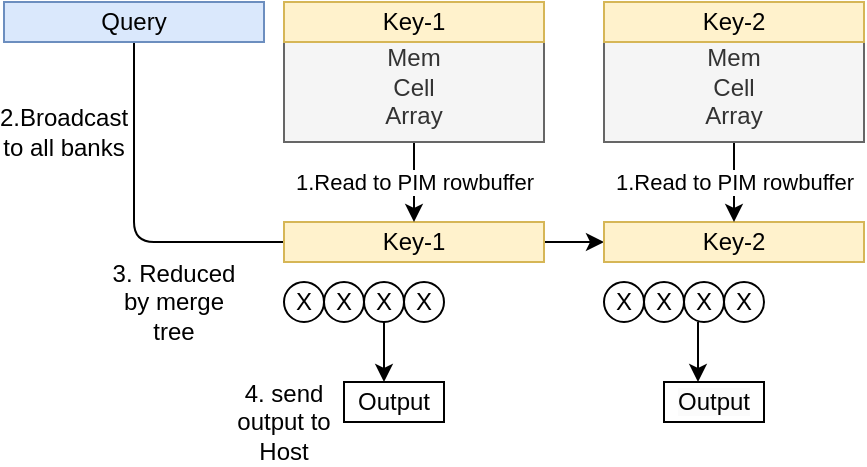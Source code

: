 <mxfile>
    <diagram id="_O2AHdr2kdpM2iwtW_CD" name="第 1 页">
        <mxGraphModel dx="760" dy="501" grid="1" gridSize="10" guides="1" tooltips="1" connect="1" arrows="1" fold="1" page="1" pageScale="1" pageWidth="827" pageHeight="1169" math="0" shadow="0">
            <root>
                <mxCell id="0"/>
                <mxCell id="1" parent="0"/>
                <mxCell id="40" style="edgeStyle=orthogonalEdgeStyle;html=1;exitX=0.5;exitY=1;exitDx=0;exitDy=0;entryX=0;entryY=0.5;entryDx=0;entryDy=0;" edge="1" parent="1" source="2" target="35">
                    <mxGeometry relative="1" as="geometry"/>
                </mxCell>
                <mxCell id="2" value="Query" style="rounded=0;whiteSpace=wrap;html=1;fillColor=#dae8fc;strokeColor=#6c8ebf;" parent="1" vertex="1">
                    <mxGeometry x="90" y="50" width="130" height="20" as="geometry"/>
                </mxCell>
                <mxCell id="3" value="Key-1" style="rounded=0;whiteSpace=wrap;html=1;fillColor=#fff2cc;strokeColor=#d6b656;" parent="1" vertex="1">
                    <mxGeometry x="230" y="160" width="130" height="20" as="geometry"/>
                </mxCell>
                <mxCell id="34" value="1.Read to PIM rowbuffer" style="edgeStyle=none;html=1;exitX=0.5;exitY=1;exitDx=0;exitDy=0;entryX=0.5;entryY=0;entryDx=0;entryDy=0;" edge="1" parent="1" source="32" target="3">
                    <mxGeometry relative="1" as="geometry"/>
                </mxCell>
                <mxCell id="32" value="&lt;br&gt;Mem&lt;br&gt;Cell&lt;br&gt;Array" style="rounded=0;whiteSpace=wrap;html=1;fillColor=#f5f5f5;fontColor=#333333;strokeColor=#666666;" vertex="1" parent="1">
                    <mxGeometry x="230" y="50" width="130" height="70" as="geometry"/>
                </mxCell>
                <mxCell id="33" value="Key-1" style="rounded=0;whiteSpace=wrap;html=1;fillColor=#fff2cc;strokeColor=#d6b656;" vertex="1" parent="1">
                    <mxGeometry x="230" y="50" width="130" height="20" as="geometry"/>
                </mxCell>
                <mxCell id="35" value="Key-2" style="rounded=0;whiteSpace=wrap;html=1;fillColor=#fff2cc;strokeColor=#d6b656;" vertex="1" parent="1">
                    <mxGeometry x="390" y="160" width="130" height="20" as="geometry"/>
                </mxCell>
                <mxCell id="36" value="1.Read to PIM rowbuffer" style="edgeStyle=none;html=1;exitX=0.5;exitY=1;exitDx=0;exitDy=0;entryX=0.5;entryY=0;entryDx=0;entryDy=0;" edge="1" parent="1" source="37" target="35">
                    <mxGeometry relative="1" as="geometry"/>
                </mxCell>
                <mxCell id="37" value="&lt;br&gt;Mem&lt;br&gt;Cell&lt;br&gt;Array" style="rounded=0;whiteSpace=wrap;html=1;fillColor=#f5f5f5;fontColor=#333333;strokeColor=#666666;" vertex="1" parent="1">
                    <mxGeometry x="390" y="50" width="130" height="70" as="geometry"/>
                </mxCell>
                <mxCell id="38" value="Key-2" style="rounded=0;whiteSpace=wrap;html=1;fillColor=#fff2cc;strokeColor=#d6b656;" vertex="1" parent="1">
                    <mxGeometry x="390" y="50" width="130" height="20" as="geometry"/>
                </mxCell>
                <mxCell id="44" value="2.Broadcast to all banks" style="text;html=1;strokeColor=none;fillColor=none;align=center;verticalAlign=middle;whiteSpace=wrap;rounded=0;" vertex="1" parent="1">
                    <mxGeometry x="90" y="100" width="60" height="30" as="geometry"/>
                </mxCell>
                <mxCell id="46" value="X" style="ellipse;whiteSpace=wrap;html=1;aspect=fixed;" vertex="1" parent="1">
                    <mxGeometry x="230" y="190" width="20" height="20" as="geometry"/>
                </mxCell>
                <mxCell id="47" value="X" style="ellipse;whiteSpace=wrap;html=1;aspect=fixed;" vertex="1" parent="1">
                    <mxGeometry x="250" y="190" width="20" height="20" as="geometry"/>
                </mxCell>
                <mxCell id="48" value="X" style="ellipse;whiteSpace=wrap;html=1;aspect=fixed;" vertex="1" parent="1">
                    <mxGeometry x="270" y="190" width="20" height="20" as="geometry"/>
                </mxCell>
                <mxCell id="49" value="X" style="ellipse;whiteSpace=wrap;html=1;aspect=fixed;" vertex="1" parent="1">
                    <mxGeometry x="290" y="190" width="20" height="20" as="geometry"/>
                </mxCell>
                <mxCell id="50" value="X" style="ellipse;whiteSpace=wrap;html=1;aspect=fixed;" vertex="1" parent="1">
                    <mxGeometry x="390" y="190" width="20" height="20" as="geometry"/>
                </mxCell>
                <mxCell id="51" value="X" style="ellipse;whiteSpace=wrap;html=1;aspect=fixed;" vertex="1" parent="1">
                    <mxGeometry x="410" y="190" width="20" height="20" as="geometry"/>
                </mxCell>
                <mxCell id="52" value="X" style="ellipse;whiteSpace=wrap;html=1;aspect=fixed;" vertex="1" parent="1">
                    <mxGeometry x="430" y="190" width="20" height="20" as="geometry"/>
                </mxCell>
                <mxCell id="53" value="X" style="ellipse;whiteSpace=wrap;html=1;aspect=fixed;" vertex="1" parent="1">
                    <mxGeometry x="450" y="190" width="20" height="20" as="geometry"/>
                </mxCell>
                <mxCell id="54" value="3. Reduced by merge tree" style="text;html=1;strokeColor=none;fillColor=none;align=center;verticalAlign=middle;whiteSpace=wrap;rounded=0;" vertex="1" parent="1">
                    <mxGeometry x="140" y="185" width="70" height="30" as="geometry"/>
                </mxCell>
                <mxCell id="55" value="" style="endArrow=classic;html=1;" edge="1" parent="1">
                    <mxGeometry width="50" height="50" relative="1" as="geometry">
                        <mxPoint x="280" y="210" as="sourcePoint"/>
                        <mxPoint x="280" y="240" as="targetPoint"/>
                    </mxGeometry>
                </mxCell>
                <mxCell id="56" value="" style="endArrow=classic;html=1;" edge="1" parent="1">
                    <mxGeometry width="50" height="50" relative="1" as="geometry">
                        <mxPoint x="437" y="210" as="sourcePoint"/>
                        <mxPoint x="437" y="240" as="targetPoint"/>
                    </mxGeometry>
                </mxCell>
                <mxCell id="57" value="Output" style="rounded=0;whiteSpace=wrap;html=1;" vertex="1" parent="1">
                    <mxGeometry x="260" y="240" width="50" height="20" as="geometry"/>
                </mxCell>
                <mxCell id="58" value="&lt;meta charset=&quot;utf-8&quot;&gt;&lt;span style=&quot;color: rgb(0, 0, 0); font-family: Helvetica; font-size: 12px; font-style: normal; font-variant-ligatures: normal; font-variant-caps: normal; font-weight: 400; letter-spacing: normal; orphans: 2; text-align: center; text-indent: 0px; text-transform: none; widows: 2; word-spacing: 0px; -webkit-text-stroke-width: 0px; background-color: rgb(251, 251, 251); text-decoration-thickness: initial; text-decoration-style: initial; text-decoration-color: initial; float: none; display: inline !important;&quot;&gt;Output&lt;/span&gt;" style="rounded=0;whiteSpace=wrap;html=1;" vertex="1" parent="1">
                    <mxGeometry x="420" y="240" width="50" height="20" as="geometry"/>
                </mxCell>
                <mxCell id="59" value="4. send output to Host" style="text;html=1;strokeColor=none;fillColor=none;align=center;verticalAlign=middle;whiteSpace=wrap;rounded=0;" vertex="1" parent="1">
                    <mxGeometry x="200" y="245" width="60" height="30" as="geometry"/>
                </mxCell>
            </root>
        </mxGraphModel>
    </diagram>
</mxfile>